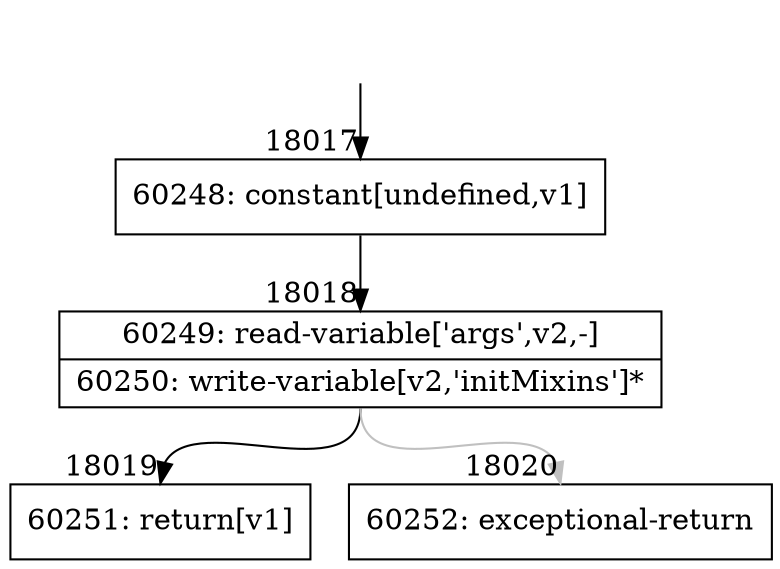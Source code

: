 digraph {
rankdir="TD"
BB_entry1547[shape=none,label=""];
BB_entry1547 -> BB18017 [tailport=s, headport=n, headlabel="    18017"]
BB18017 [shape=record label="{60248: constant[undefined,v1]}" ] 
BB18017 -> BB18018 [tailport=s, headport=n, headlabel="      18018"]
BB18018 [shape=record label="{60249: read-variable['args',v2,-]|60250: write-variable[v2,'initMixins']*}" ] 
BB18018 -> BB18019 [tailport=s, headport=n, headlabel="      18019"]
BB18018 -> BB18020 [tailport=s, headport=n, color=gray, headlabel="      18020"]
BB18019 [shape=record label="{60251: return[v1]}" ] 
BB18020 [shape=record label="{60252: exceptional-return}" ] 
//#$~ 33745
}

